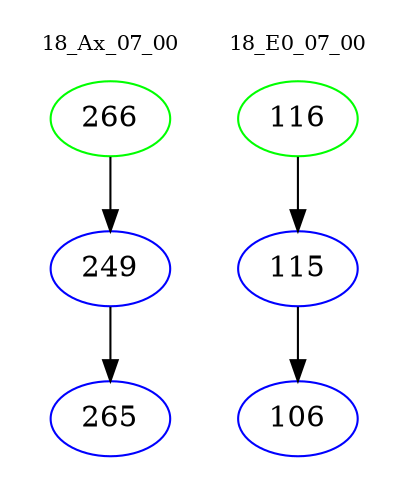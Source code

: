 digraph{
subgraph cluster_0 {
color = white
label = "18_Ax_07_00";
fontsize=10;
T0_266 [label="266", color="green"]
T0_266 -> T0_249 [color="black"]
T0_249 [label="249", color="blue"]
T0_249 -> T0_265 [color="black"]
T0_265 [label="265", color="blue"]
}
subgraph cluster_1 {
color = white
label = "18_E0_07_00";
fontsize=10;
T1_116 [label="116", color="green"]
T1_116 -> T1_115 [color="black"]
T1_115 [label="115", color="blue"]
T1_115 -> T1_106 [color="black"]
T1_106 [label="106", color="blue"]
}
}
